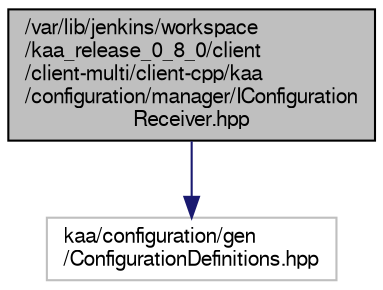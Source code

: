 digraph "/var/lib/jenkins/workspace/kaa_release_0_8_0/client/client-multi/client-cpp/kaa/configuration/manager/IConfigurationReceiver.hpp"
{
  bgcolor="transparent";
  edge [fontname="FreeSans",fontsize="10",labelfontname="FreeSans",labelfontsize="10"];
  node [fontname="FreeSans",fontsize="10",shape=record];
  Node1 [label="/var/lib/jenkins/workspace\l/kaa_release_0_8_0/client\l/client-multi/client-cpp/kaa\l/configuration/manager/IConfiguration\lReceiver.hpp",height=0.2,width=0.4,color="black", fillcolor="grey75", style="filled" fontcolor="black"];
  Node1 -> Node2 [color="midnightblue",fontsize="10",style="solid",fontname="FreeSans"];
  Node2 [label="kaa/configuration/gen\l/ConfigurationDefinitions.hpp",height=0.2,width=0.4,color="grey75"];
}
